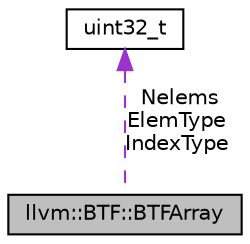 digraph "llvm::BTF::BTFArray"
{
 // LATEX_PDF_SIZE
  bgcolor="transparent";
  edge [fontname="Helvetica",fontsize="10",labelfontname="Helvetica",labelfontsize="10"];
  node [fontname="Helvetica",fontsize="10",shape=record];
  Node1 [label="llvm::BTF::BTFArray",height=0.2,width=0.4,color="black", fillcolor="grey75", style="filled", fontcolor="black",tooltip="BTF_KIND_ARRAY is followed by one \"struct BTFArray\"."];
  Node2 -> Node1 [dir="back",color="darkorchid3",fontsize="10",style="dashed",label=" Nelems\nElemType\nIndexType" ,fontname="Helvetica"];
  Node2 [label="uint32_t",height=0.2,width=0.4,color="black",URL="$classuint32__t.html",tooltip=" "];
}
